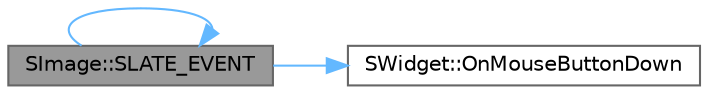digraph "SImage::SLATE_EVENT"
{
 // INTERACTIVE_SVG=YES
 // LATEX_PDF_SIZE
  bgcolor="transparent";
  edge [fontname=Helvetica,fontsize=10,labelfontname=Helvetica,labelfontsize=10];
  node [fontname=Helvetica,fontsize=10,shape=box,height=0.2,width=0.4];
  rankdir="LR";
  Node1 [id="Node000001",label="SImage::SLATE_EVENT",height=0.2,width=0.4,color="gray40", fillcolor="grey60", style="filled", fontcolor="black",tooltip="Invoked when the mouse is pressed in the widget."];
  Node1 -> Node2 [id="edge1_Node000001_Node000002",color="steelblue1",style="solid",tooltip=" "];
  Node2 [id="Node000002",label="SWidget::OnMouseButtonDown",height=0.2,width=0.4,color="grey40", fillcolor="white", style="filled",URL="$dd/de2/classSWidget.html#adc672c87d8cb3f91b146282818bfba2c",tooltip="The system calls this method to notify the widget that a mouse button was pressed within it."];
  Node1 -> Node1 [id="edge2_Node000001_Node000001",color="steelblue1",style="solid",tooltip=" "];
}
